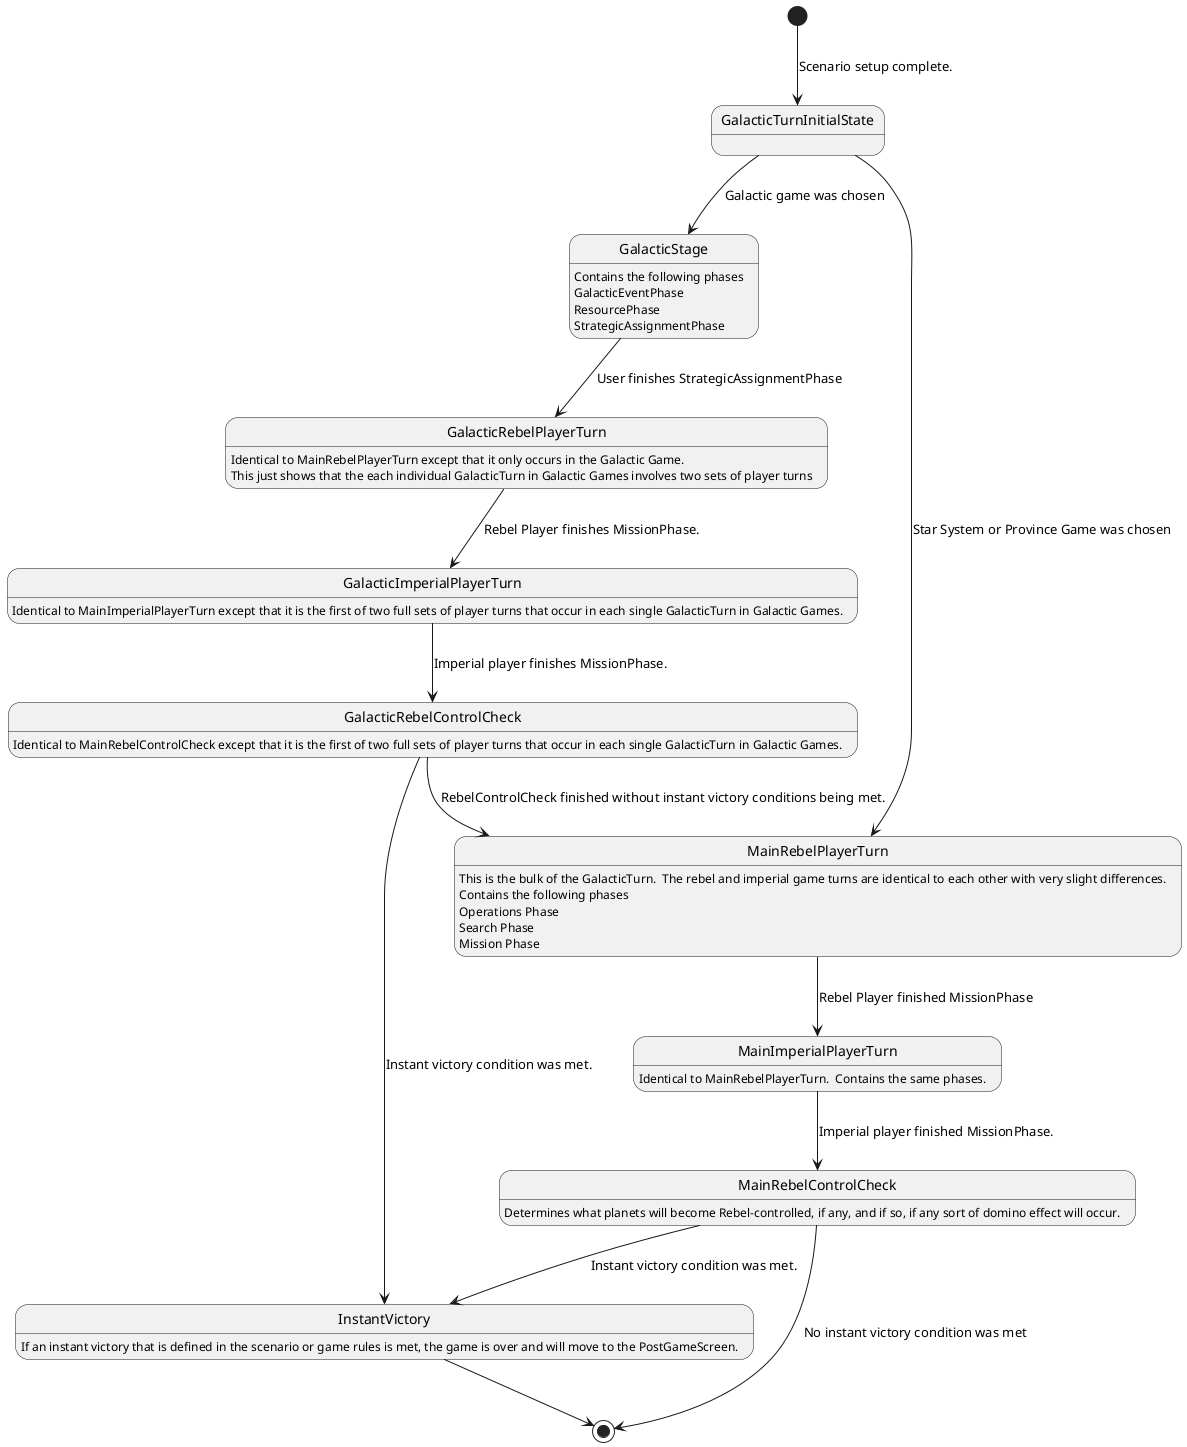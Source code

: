 '####################################
' GalacticTurn: An overview of an entire game turn.
'
' Parent: PlayGame
' Written by: Chris Waltrip
'####################################

@startuml
[*] --> GalacticTurnInitialState : Scenario setup complete.
GalacticTurnInitialState --> GalacticStage : Galactic game was chosen
GalacticTurnInitialState --> MainRebelPlayerTurn : Star System or Province Game was chosen

MainRebelPlayerTurn : This is the bulk of the GalacticTurn.  The rebel and imperial game turns are identical to each other with very slight differences.
MainRebelPlayerTurn : Contains the following phases
MainRebelPlayerTurn : Operations Phase
MainRebelPlayerTurn : Search Phase
MainRebelPlayerTurn : Mission Phase

MainRebelPlayerTurn --> MainImperialPlayerTurn : Rebel Player finished MissionPhase
MainImperialPlayerTurn : Identical to MainRebelPlayerTurn.  Contains the same phases.
MainImperialPlayerTurn --> MainRebelControlCheck : Imperial player finished MissionPhase.

MainRebelControlCheck : Determines what planets will become Rebel-controlled, if any, and if so, if any sort of domino effect will occur.
MainRebelControlCheck --> InstantVictory : Instant victory condition was met.
MainRebelControlCheck --> [*] : No instant victory condition was met

InstantVictory : If an instant victory that is defined in the scenario or game rules is met, the game is over and will move to the PostGameScreen.
InstantVictory --> [*]


GalacticStage : Contains the following phases
GalacticStage : GalacticEventPhase
GalacticStage : ResourcePhase
GalacticStage : StrategicAssignmentPhase

GalacticStage --> GalacticRebelPlayerTurn : User finishes StrategicAssignmentPhase

GalacticRebelPlayerTurn : Identical to MainRebelPlayerTurn except that it only occurs in the Galactic Game.
GalacticRebelPlayerTurn : This just shows that the each individual GalacticTurn in Galactic Games involves two sets of player turns

GalacticRebelPlayerTurn --> GalacticImperialPlayerTurn : Rebel Player finishes MissionPhase.

GalacticImperialPlayerTurn : Identical to MainImperialPlayerTurn except that it is the first of two full sets of player turns that occur in each single GalacticTurn in Galactic Games.
GalacticImperialPlayerTurn --> GalacticRebelControlCheck : Imperial player finishes MissionPhase.

GalacticRebelControlCheck : Identical to MainRebelControlCheck except that it is the first of two full sets of player turns that occur in each single GalacticTurn in Galactic Games.
' Could there be an instant victory here to to the domino effect?

GalacticRebelControlCheck --> MainRebelPlayerTurn : RebelControlCheck finished without instant victory conditions being met.
GalacticRebelControlCheck --> InstantVictory : Instant victory condition was met.


@enduml